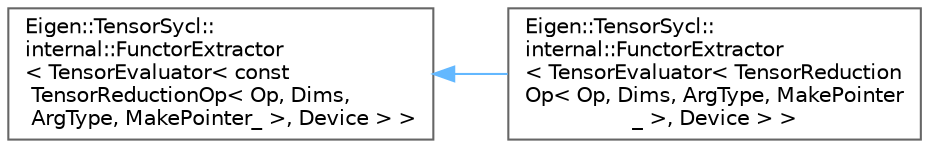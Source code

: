 digraph "类继承关系图"
{
 // LATEX_PDF_SIZE
  bgcolor="transparent";
  edge [fontname=Helvetica,fontsize=10,labelfontname=Helvetica,labelfontsize=10];
  node [fontname=Helvetica,fontsize=10,shape=box,height=0.2,width=0.4];
  rankdir="LR";
  Node0 [id="Node000000",label="Eigen::TensorSycl::\linternal::FunctorExtractor\l\< TensorEvaluator\< const\l TensorReductionOp\< Op, Dims,\l ArgType, MakePointer_ \>, Device \> \>",height=0.2,width=0.4,color="grey40", fillcolor="white", style="filled",URL="$struct_eigen_1_1_tensor_sycl_1_1internal_1_1_functor_extractor_3_01_tensor_evaluator_3_01const_08e46bb7792b8f07bb791a4ece83b9c3b.html",tooltip=" "];
  Node0 -> Node1 [id="edge4804_Node000000_Node000001",dir="back",color="steelblue1",style="solid",tooltip=" "];
  Node1 [id="Node000001",label="Eigen::TensorSycl::\linternal::FunctorExtractor\l\< TensorEvaluator\< TensorReduction\lOp\< Op, Dims, ArgType, MakePointer\l_ \>, Device \> \>",height=0.2,width=0.4,color="grey40", fillcolor="white", style="filled",URL="$struct_eigen_1_1_tensor_sycl_1_1internal_1_1_functor_extractor_3_01_tensor_evaluator_3_01_tensor8c6d922b20ff2a8da717377cef7d5ede.html",tooltip=" "];
}
